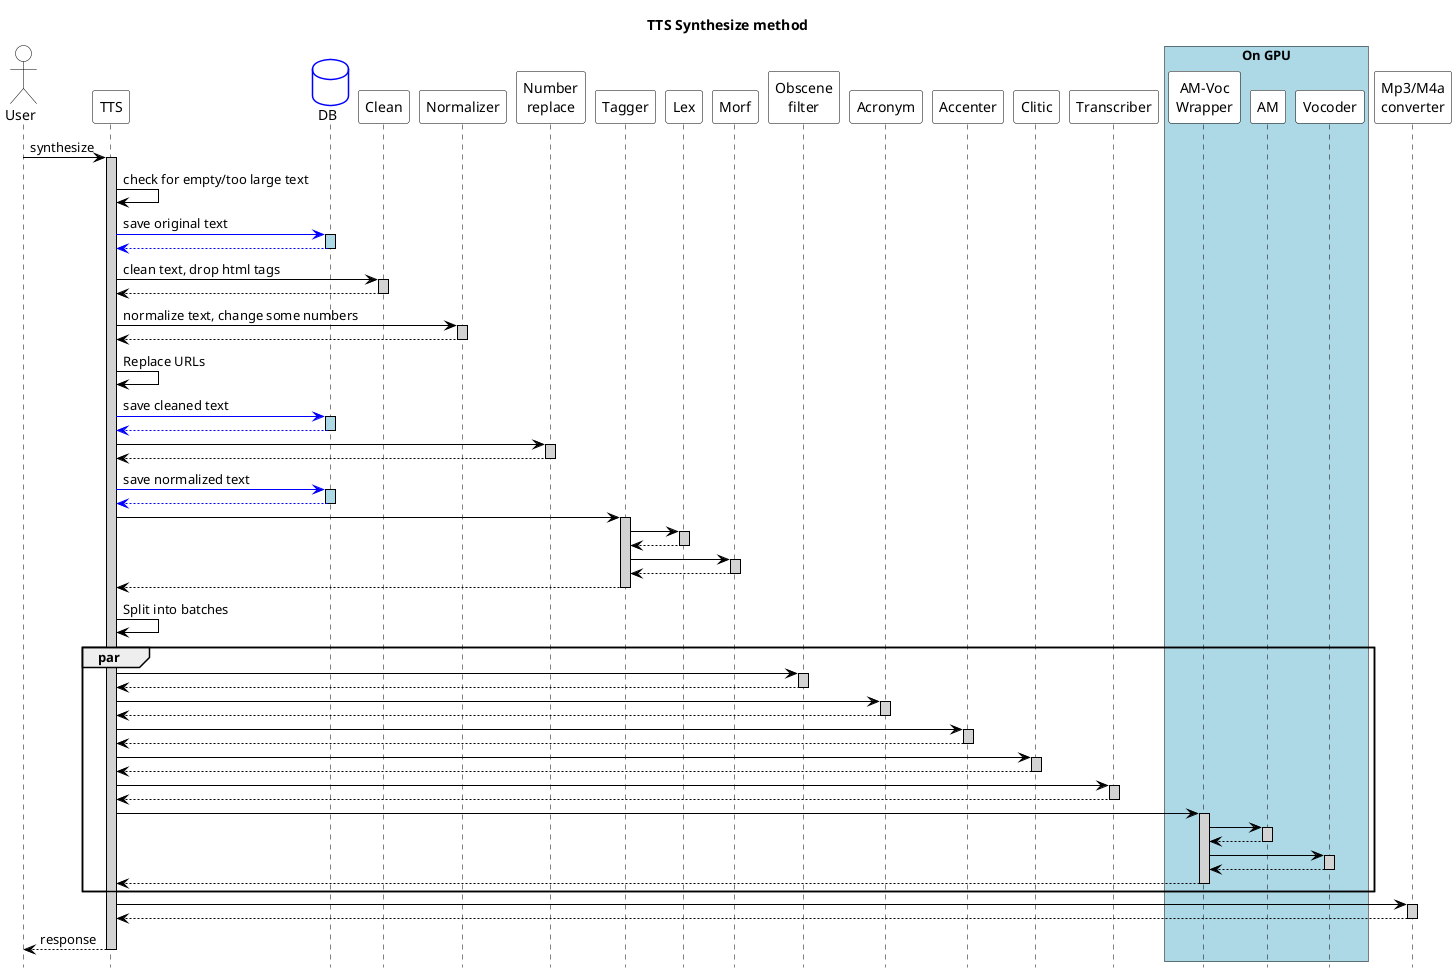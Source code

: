 @startuml TTS

skinparam sequence {
ParticipantBorderColor Black
ActorBorderColor Black

ParticipantBackgroundColor White
ActorBackgroundColor White

ArrowColor black
LifeLineBorderColor black
LifeLineBackgroundColor lightgray

BoxBorderColor black
}
skinparam databaseBackgroundColor White
skinparam dataBaseBorderColor Blue

hide footbox
title TTS Synthesize method

' skinparam handwritten true

actor User
participant "TTS" as tts
database "DB" as DB
participant "Clean" as Clean
participant "Normalizer" as Normalizer
participant "Number\nreplace" as num
participant "Tagger" as tagger
participant "Lex" as lex
participant "Morf" as morf
participant "Obscene\nfilter" as obscene
participant "Acronym" as acronym
participant "Accenter" as accenter
participant "Clitic" as clitic
participant "Transcriber" as transcriber

box "On GPU" #LightBlue
participant "AM-Voc\nWrapper" as amVoc
participant "AM" as am
participant "Vocoder" as vocoder
end box
participant "Mp3/M4a\nconverter" as converter

User -> tts: synthesize
activate tts

tts -> tts: check for empty/too large text

tts -[#blue]> DB: save original text
activate DB #lightblue
DB -[#blue]-> tts:
deactivate DB

tts -> Clean: clean text, drop html tags
activate Clean
Clean --> tts:
deactivate Clean

tts -> Normalizer: normalize text, change some numbers
activate Normalizer
Normalizer --> tts:
deactivate Normalizer

tts -> tts: Replace URLs

tts -[#blue]> DB: save cleaned text
activate DB #lightblue
DB -[#blue]-> tts:
deactivate DB


tts -> num: 
activate num
num --> tts:
deactivate num

tts -[#blue]> DB: save normalized text
activate DB #lightblue
DB -[#blue]-> tts:
deactivate DB

tts -> tagger: 
activate tagger
tagger -> lex: 
activate lex
lex --> tagger:
deactivate lex

tagger -> morf: 
activate morf
morf --> tagger:
deactivate morf

tagger --> tts:
deactivate tagger

tts -> tts: Split into batches

par

tts->obscene
activate obscene
obscene --> tts:
deactivate obscene

tts -> acronym: 
activate acronym
acronym --> tts:
deactivate acronym

tts -> accenter: 
activate accenter
accenter --> tts:
deactivate accenter

tts -> clitic: 
activate clitic
clitic --> tts:
deactivate clitic

tts -> transcriber: 
activate transcriber
transcriber --> tts:
deactivate transcriber

tts -> amVoc: 
activate amVoc

amVoc -> am: 
activate am
am --> amVoc:
deactivate am

amVoc -> vocoder: 
activate vocoder
vocoder --> amVoc:
deactivate vocoder
amVoc --> tts:
deactivate amVoc
end

tts -> converter: 
activate converter
converter --> tts:
deactivate converter


tts --> User: response
deactivate tts

@enduml